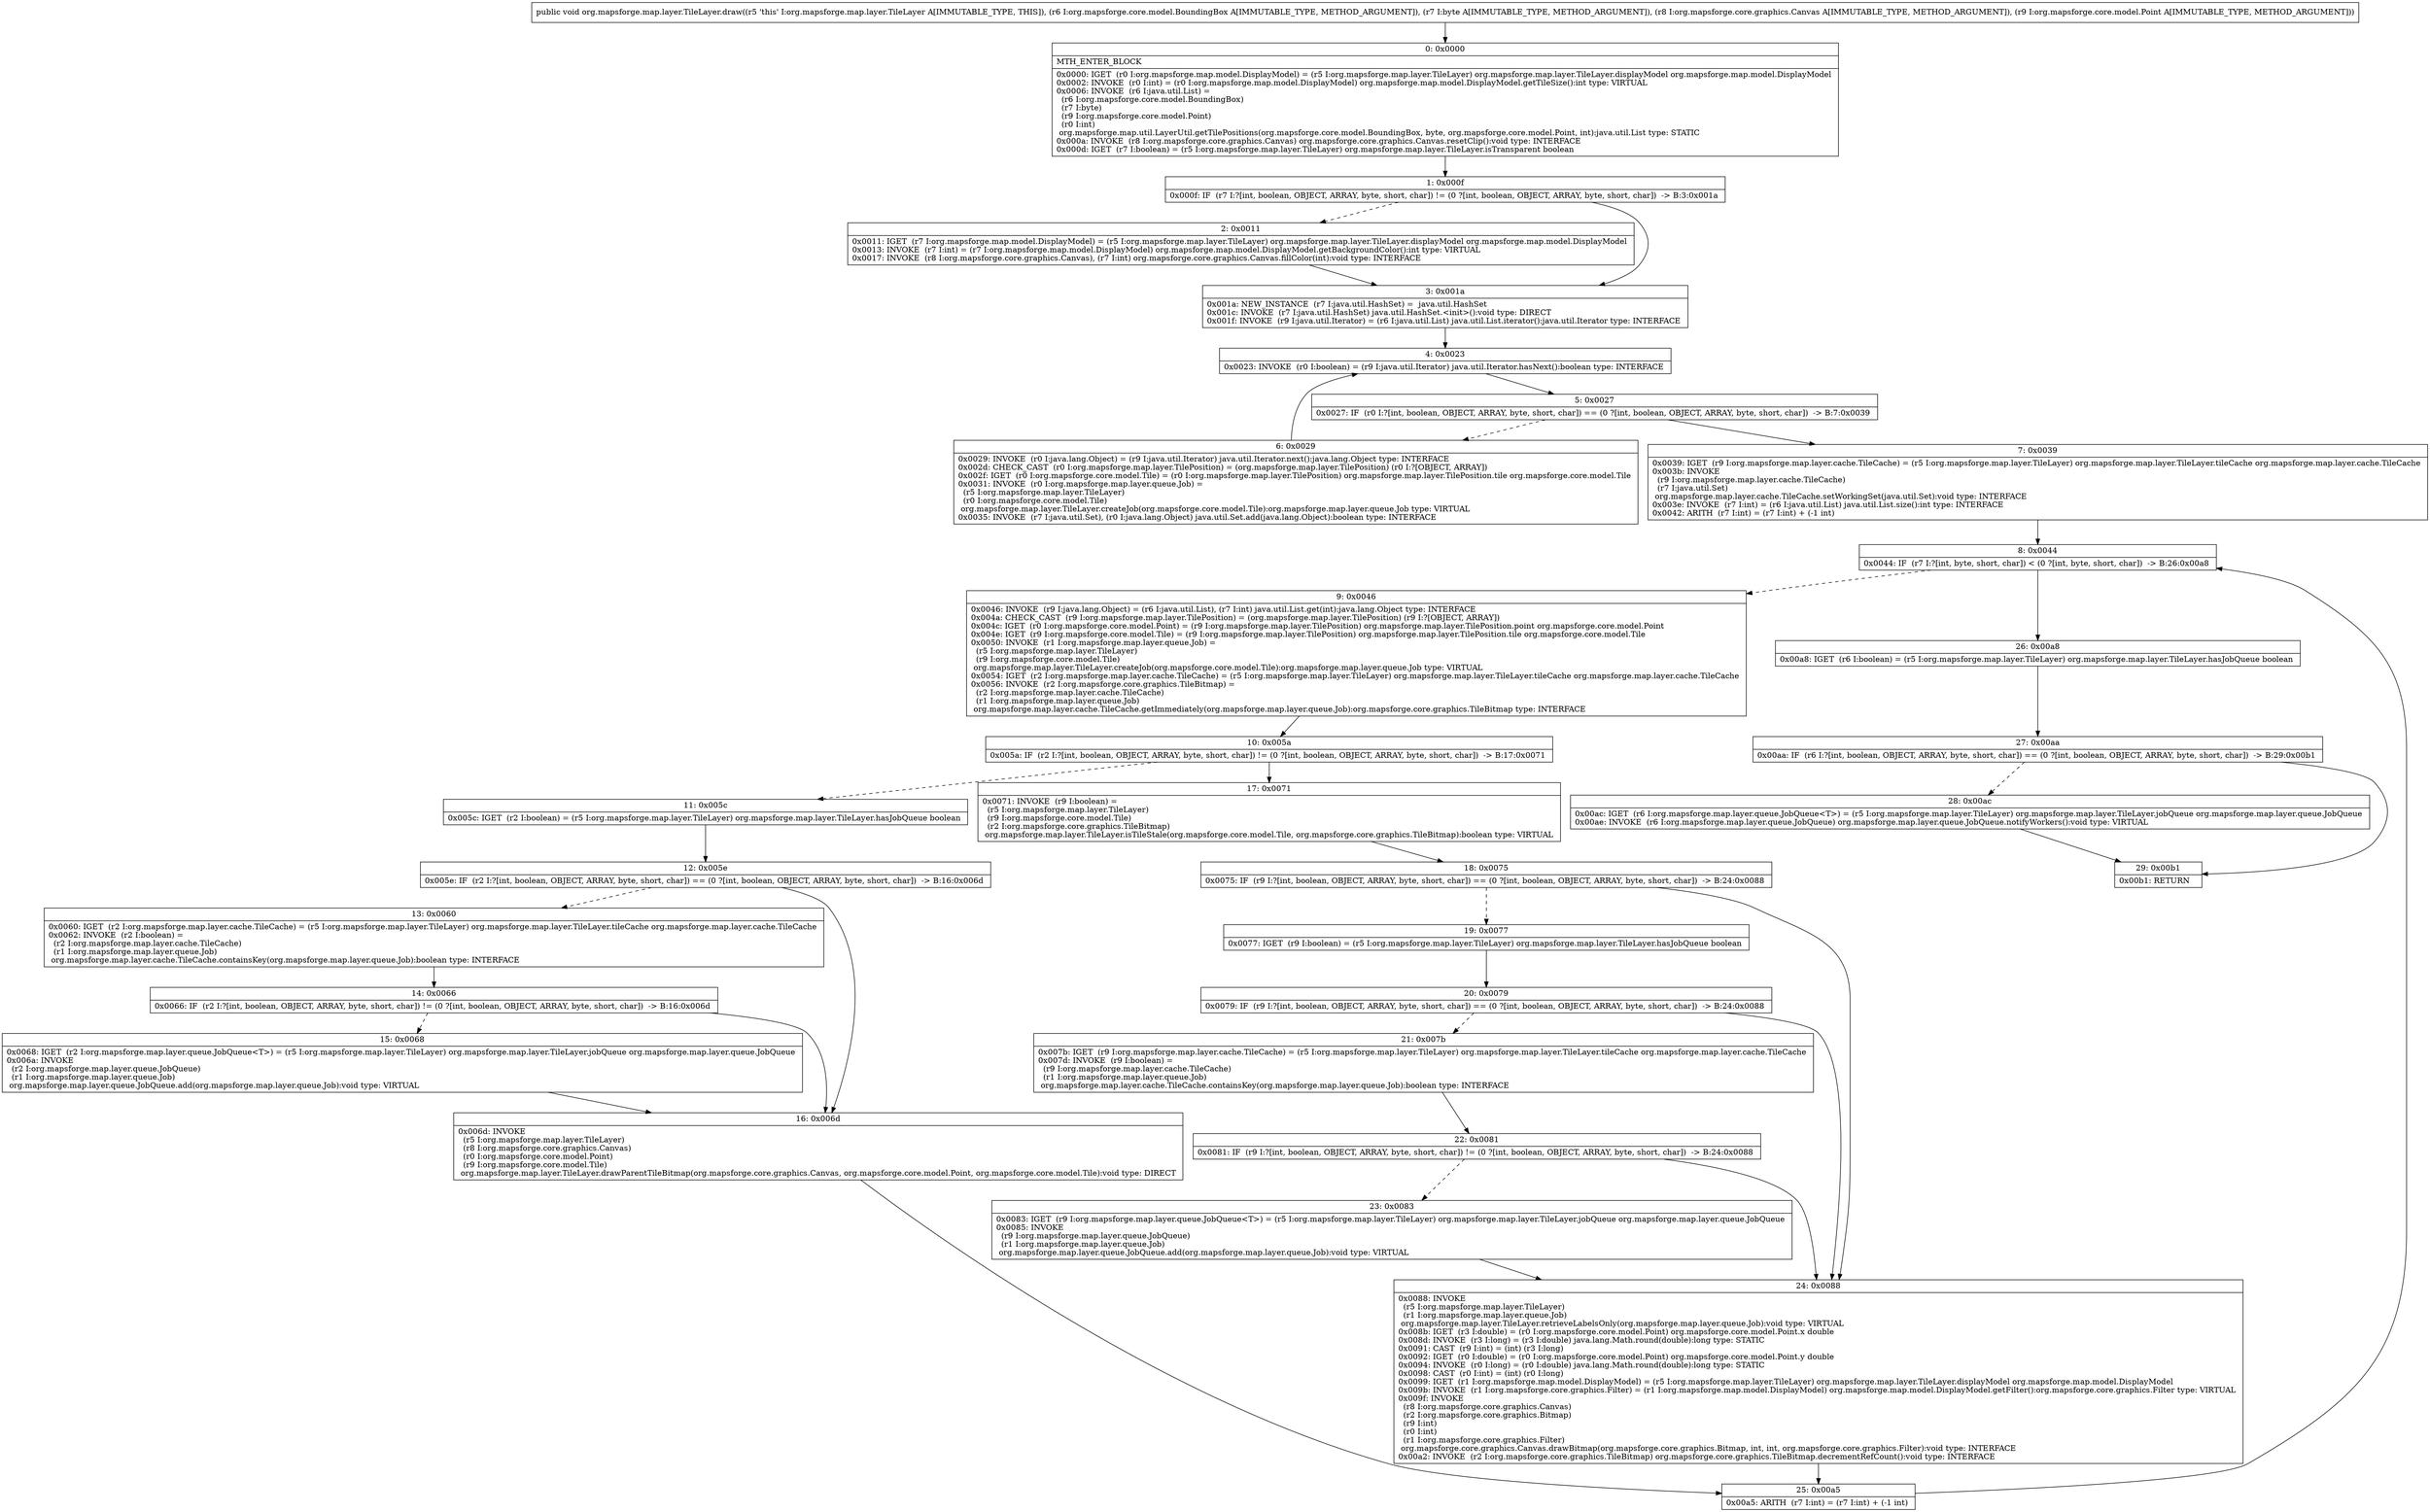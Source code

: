 digraph "CFG fororg.mapsforge.map.layer.TileLayer.draw(Lorg\/mapsforge\/core\/model\/BoundingBox;BLorg\/mapsforge\/core\/graphics\/Canvas;Lorg\/mapsforge\/core\/model\/Point;)V" {
Node_0 [shape=record,label="{0\:\ 0x0000|MTH_ENTER_BLOCK\l|0x0000: IGET  (r0 I:org.mapsforge.map.model.DisplayModel) = (r5 I:org.mapsforge.map.layer.TileLayer) org.mapsforge.map.layer.TileLayer.displayModel org.mapsforge.map.model.DisplayModel \l0x0002: INVOKE  (r0 I:int) = (r0 I:org.mapsforge.map.model.DisplayModel) org.mapsforge.map.model.DisplayModel.getTileSize():int type: VIRTUAL \l0x0006: INVOKE  (r6 I:java.util.List) = \l  (r6 I:org.mapsforge.core.model.BoundingBox)\l  (r7 I:byte)\l  (r9 I:org.mapsforge.core.model.Point)\l  (r0 I:int)\l org.mapsforge.map.util.LayerUtil.getTilePositions(org.mapsforge.core.model.BoundingBox, byte, org.mapsforge.core.model.Point, int):java.util.List type: STATIC \l0x000a: INVOKE  (r8 I:org.mapsforge.core.graphics.Canvas) org.mapsforge.core.graphics.Canvas.resetClip():void type: INTERFACE \l0x000d: IGET  (r7 I:boolean) = (r5 I:org.mapsforge.map.layer.TileLayer) org.mapsforge.map.layer.TileLayer.isTransparent boolean \l}"];
Node_1 [shape=record,label="{1\:\ 0x000f|0x000f: IF  (r7 I:?[int, boolean, OBJECT, ARRAY, byte, short, char]) != (0 ?[int, boolean, OBJECT, ARRAY, byte, short, char])  \-\> B:3:0x001a \l}"];
Node_2 [shape=record,label="{2\:\ 0x0011|0x0011: IGET  (r7 I:org.mapsforge.map.model.DisplayModel) = (r5 I:org.mapsforge.map.layer.TileLayer) org.mapsforge.map.layer.TileLayer.displayModel org.mapsforge.map.model.DisplayModel \l0x0013: INVOKE  (r7 I:int) = (r7 I:org.mapsforge.map.model.DisplayModel) org.mapsforge.map.model.DisplayModel.getBackgroundColor():int type: VIRTUAL \l0x0017: INVOKE  (r8 I:org.mapsforge.core.graphics.Canvas), (r7 I:int) org.mapsforge.core.graphics.Canvas.fillColor(int):void type: INTERFACE \l}"];
Node_3 [shape=record,label="{3\:\ 0x001a|0x001a: NEW_INSTANCE  (r7 I:java.util.HashSet) =  java.util.HashSet \l0x001c: INVOKE  (r7 I:java.util.HashSet) java.util.HashSet.\<init\>():void type: DIRECT \l0x001f: INVOKE  (r9 I:java.util.Iterator) = (r6 I:java.util.List) java.util.List.iterator():java.util.Iterator type: INTERFACE \l}"];
Node_4 [shape=record,label="{4\:\ 0x0023|0x0023: INVOKE  (r0 I:boolean) = (r9 I:java.util.Iterator) java.util.Iterator.hasNext():boolean type: INTERFACE \l}"];
Node_5 [shape=record,label="{5\:\ 0x0027|0x0027: IF  (r0 I:?[int, boolean, OBJECT, ARRAY, byte, short, char]) == (0 ?[int, boolean, OBJECT, ARRAY, byte, short, char])  \-\> B:7:0x0039 \l}"];
Node_6 [shape=record,label="{6\:\ 0x0029|0x0029: INVOKE  (r0 I:java.lang.Object) = (r9 I:java.util.Iterator) java.util.Iterator.next():java.lang.Object type: INTERFACE \l0x002d: CHECK_CAST  (r0 I:org.mapsforge.map.layer.TilePosition) = (org.mapsforge.map.layer.TilePosition) (r0 I:?[OBJECT, ARRAY]) \l0x002f: IGET  (r0 I:org.mapsforge.core.model.Tile) = (r0 I:org.mapsforge.map.layer.TilePosition) org.mapsforge.map.layer.TilePosition.tile org.mapsforge.core.model.Tile \l0x0031: INVOKE  (r0 I:org.mapsforge.map.layer.queue.Job) = \l  (r5 I:org.mapsforge.map.layer.TileLayer)\l  (r0 I:org.mapsforge.core.model.Tile)\l org.mapsforge.map.layer.TileLayer.createJob(org.mapsforge.core.model.Tile):org.mapsforge.map.layer.queue.Job type: VIRTUAL \l0x0035: INVOKE  (r7 I:java.util.Set), (r0 I:java.lang.Object) java.util.Set.add(java.lang.Object):boolean type: INTERFACE \l}"];
Node_7 [shape=record,label="{7\:\ 0x0039|0x0039: IGET  (r9 I:org.mapsforge.map.layer.cache.TileCache) = (r5 I:org.mapsforge.map.layer.TileLayer) org.mapsforge.map.layer.TileLayer.tileCache org.mapsforge.map.layer.cache.TileCache \l0x003b: INVOKE  \l  (r9 I:org.mapsforge.map.layer.cache.TileCache)\l  (r7 I:java.util.Set)\l org.mapsforge.map.layer.cache.TileCache.setWorkingSet(java.util.Set):void type: INTERFACE \l0x003e: INVOKE  (r7 I:int) = (r6 I:java.util.List) java.util.List.size():int type: INTERFACE \l0x0042: ARITH  (r7 I:int) = (r7 I:int) + (\-1 int) \l}"];
Node_8 [shape=record,label="{8\:\ 0x0044|0x0044: IF  (r7 I:?[int, byte, short, char]) \< (0 ?[int, byte, short, char])  \-\> B:26:0x00a8 \l}"];
Node_9 [shape=record,label="{9\:\ 0x0046|0x0046: INVOKE  (r9 I:java.lang.Object) = (r6 I:java.util.List), (r7 I:int) java.util.List.get(int):java.lang.Object type: INTERFACE \l0x004a: CHECK_CAST  (r9 I:org.mapsforge.map.layer.TilePosition) = (org.mapsforge.map.layer.TilePosition) (r9 I:?[OBJECT, ARRAY]) \l0x004c: IGET  (r0 I:org.mapsforge.core.model.Point) = (r9 I:org.mapsforge.map.layer.TilePosition) org.mapsforge.map.layer.TilePosition.point org.mapsforge.core.model.Point \l0x004e: IGET  (r9 I:org.mapsforge.core.model.Tile) = (r9 I:org.mapsforge.map.layer.TilePosition) org.mapsforge.map.layer.TilePosition.tile org.mapsforge.core.model.Tile \l0x0050: INVOKE  (r1 I:org.mapsforge.map.layer.queue.Job) = \l  (r5 I:org.mapsforge.map.layer.TileLayer)\l  (r9 I:org.mapsforge.core.model.Tile)\l org.mapsforge.map.layer.TileLayer.createJob(org.mapsforge.core.model.Tile):org.mapsforge.map.layer.queue.Job type: VIRTUAL \l0x0054: IGET  (r2 I:org.mapsforge.map.layer.cache.TileCache) = (r5 I:org.mapsforge.map.layer.TileLayer) org.mapsforge.map.layer.TileLayer.tileCache org.mapsforge.map.layer.cache.TileCache \l0x0056: INVOKE  (r2 I:org.mapsforge.core.graphics.TileBitmap) = \l  (r2 I:org.mapsforge.map.layer.cache.TileCache)\l  (r1 I:org.mapsforge.map.layer.queue.Job)\l org.mapsforge.map.layer.cache.TileCache.getImmediately(org.mapsforge.map.layer.queue.Job):org.mapsforge.core.graphics.TileBitmap type: INTERFACE \l}"];
Node_10 [shape=record,label="{10\:\ 0x005a|0x005a: IF  (r2 I:?[int, boolean, OBJECT, ARRAY, byte, short, char]) != (0 ?[int, boolean, OBJECT, ARRAY, byte, short, char])  \-\> B:17:0x0071 \l}"];
Node_11 [shape=record,label="{11\:\ 0x005c|0x005c: IGET  (r2 I:boolean) = (r5 I:org.mapsforge.map.layer.TileLayer) org.mapsforge.map.layer.TileLayer.hasJobQueue boolean \l}"];
Node_12 [shape=record,label="{12\:\ 0x005e|0x005e: IF  (r2 I:?[int, boolean, OBJECT, ARRAY, byte, short, char]) == (0 ?[int, boolean, OBJECT, ARRAY, byte, short, char])  \-\> B:16:0x006d \l}"];
Node_13 [shape=record,label="{13\:\ 0x0060|0x0060: IGET  (r2 I:org.mapsforge.map.layer.cache.TileCache) = (r5 I:org.mapsforge.map.layer.TileLayer) org.mapsforge.map.layer.TileLayer.tileCache org.mapsforge.map.layer.cache.TileCache \l0x0062: INVOKE  (r2 I:boolean) = \l  (r2 I:org.mapsforge.map.layer.cache.TileCache)\l  (r1 I:org.mapsforge.map.layer.queue.Job)\l org.mapsforge.map.layer.cache.TileCache.containsKey(org.mapsforge.map.layer.queue.Job):boolean type: INTERFACE \l}"];
Node_14 [shape=record,label="{14\:\ 0x0066|0x0066: IF  (r2 I:?[int, boolean, OBJECT, ARRAY, byte, short, char]) != (0 ?[int, boolean, OBJECT, ARRAY, byte, short, char])  \-\> B:16:0x006d \l}"];
Node_15 [shape=record,label="{15\:\ 0x0068|0x0068: IGET  (r2 I:org.mapsforge.map.layer.queue.JobQueue\<T\>) = (r5 I:org.mapsforge.map.layer.TileLayer) org.mapsforge.map.layer.TileLayer.jobQueue org.mapsforge.map.layer.queue.JobQueue \l0x006a: INVOKE  \l  (r2 I:org.mapsforge.map.layer.queue.JobQueue)\l  (r1 I:org.mapsforge.map.layer.queue.Job)\l org.mapsforge.map.layer.queue.JobQueue.add(org.mapsforge.map.layer.queue.Job):void type: VIRTUAL \l}"];
Node_16 [shape=record,label="{16\:\ 0x006d|0x006d: INVOKE  \l  (r5 I:org.mapsforge.map.layer.TileLayer)\l  (r8 I:org.mapsforge.core.graphics.Canvas)\l  (r0 I:org.mapsforge.core.model.Point)\l  (r9 I:org.mapsforge.core.model.Tile)\l org.mapsforge.map.layer.TileLayer.drawParentTileBitmap(org.mapsforge.core.graphics.Canvas, org.mapsforge.core.model.Point, org.mapsforge.core.model.Tile):void type: DIRECT \l}"];
Node_17 [shape=record,label="{17\:\ 0x0071|0x0071: INVOKE  (r9 I:boolean) = \l  (r5 I:org.mapsforge.map.layer.TileLayer)\l  (r9 I:org.mapsforge.core.model.Tile)\l  (r2 I:org.mapsforge.core.graphics.TileBitmap)\l org.mapsforge.map.layer.TileLayer.isTileStale(org.mapsforge.core.model.Tile, org.mapsforge.core.graphics.TileBitmap):boolean type: VIRTUAL \l}"];
Node_18 [shape=record,label="{18\:\ 0x0075|0x0075: IF  (r9 I:?[int, boolean, OBJECT, ARRAY, byte, short, char]) == (0 ?[int, boolean, OBJECT, ARRAY, byte, short, char])  \-\> B:24:0x0088 \l}"];
Node_19 [shape=record,label="{19\:\ 0x0077|0x0077: IGET  (r9 I:boolean) = (r5 I:org.mapsforge.map.layer.TileLayer) org.mapsforge.map.layer.TileLayer.hasJobQueue boolean \l}"];
Node_20 [shape=record,label="{20\:\ 0x0079|0x0079: IF  (r9 I:?[int, boolean, OBJECT, ARRAY, byte, short, char]) == (0 ?[int, boolean, OBJECT, ARRAY, byte, short, char])  \-\> B:24:0x0088 \l}"];
Node_21 [shape=record,label="{21\:\ 0x007b|0x007b: IGET  (r9 I:org.mapsforge.map.layer.cache.TileCache) = (r5 I:org.mapsforge.map.layer.TileLayer) org.mapsforge.map.layer.TileLayer.tileCache org.mapsforge.map.layer.cache.TileCache \l0x007d: INVOKE  (r9 I:boolean) = \l  (r9 I:org.mapsforge.map.layer.cache.TileCache)\l  (r1 I:org.mapsforge.map.layer.queue.Job)\l org.mapsforge.map.layer.cache.TileCache.containsKey(org.mapsforge.map.layer.queue.Job):boolean type: INTERFACE \l}"];
Node_22 [shape=record,label="{22\:\ 0x0081|0x0081: IF  (r9 I:?[int, boolean, OBJECT, ARRAY, byte, short, char]) != (0 ?[int, boolean, OBJECT, ARRAY, byte, short, char])  \-\> B:24:0x0088 \l}"];
Node_23 [shape=record,label="{23\:\ 0x0083|0x0083: IGET  (r9 I:org.mapsforge.map.layer.queue.JobQueue\<T\>) = (r5 I:org.mapsforge.map.layer.TileLayer) org.mapsforge.map.layer.TileLayer.jobQueue org.mapsforge.map.layer.queue.JobQueue \l0x0085: INVOKE  \l  (r9 I:org.mapsforge.map.layer.queue.JobQueue)\l  (r1 I:org.mapsforge.map.layer.queue.Job)\l org.mapsforge.map.layer.queue.JobQueue.add(org.mapsforge.map.layer.queue.Job):void type: VIRTUAL \l}"];
Node_24 [shape=record,label="{24\:\ 0x0088|0x0088: INVOKE  \l  (r5 I:org.mapsforge.map.layer.TileLayer)\l  (r1 I:org.mapsforge.map.layer.queue.Job)\l org.mapsforge.map.layer.TileLayer.retrieveLabelsOnly(org.mapsforge.map.layer.queue.Job):void type: VIRTUAL \l0x008b: IGET  (r3 I:double) = (r0 I:org.mapsforge.core.model.Point) org.mapsforge.core.model.Point.x double \l0x008d: INVOKE  (r3 I:long) = (r3 I:double) java.lang.Math.round(double):long type: STATIC \l0x0091: CAST  (r9 I:int) = (int) (r3 I:long) \l0x0092: IGET  (r0 I:double) = (r0 I:org.mapsforge.core.model.Point) org.mapsforge.core.model.Point.y double \l0x0094: INVOKE  (r0 I:long) = (r0 I:double) java.lang.Math.round(double):long type: STATIC \l0x0098: CAST  (r0 I:int) = (int) (r0 I:long) \l0x0099: IGET  (r1 I:org.mapsforge.map.model.DisplayModel) = (r5 I:org.mapsforge.map.layer.TileLayer) org.mapsforge.map.layer.TileLayer.displayModel org.mapsforge.map.model.DisplayModel \l0x009b: INVOKE  (r1 I:org.mapsforge.core.graphics.Filter) = (r1 I:org.mapsforge.map.model.DisplayModel) org.mapsforge.map.model.DisplayModel.getFilter():org.mapsforge.core.graphics.Filter type: VIRTUAL \l0x009f: INVOKE  \l  (r8 I:org.mapsforge.core.graphics.Canvas)\l  (r2 I:org.mapsforge.core.graphics.Bitmap)\l  (r9 I:int)\l  (r0 I:int)\l  (r1 I:org.mapsforge.core.graphics.Filter)\l org.mapsforge.core.graphics.Canvas.drawBitmap(org.mapsforge.core.graphics.Bitmap, int, int, org.mapsforge.core.graphics.Filter):void type: INTERFACE \l0x00a2: INVOKE  (r2 I:org.mapsforge.core.graphics.TileBitmap) org.mapsforge.core.graphics.TileBitmap.decrementRefCount():void type: INTERFACE \l}"];
Node_25 [shape=record,label="{25\:\ 0x00a5|0x00a5: ARITH  (r7 I:int) = (r7 I:int) + (\-1 int) \l}"];
Node_26 [shape=record,label="{26\:\ 0x00a8|0x00a8: IGET  (r6 I:boolean) = (r5 I:org.mapsforge.map.layer.TileLayer) org.mapsforge.map.layer.TileLayer.hasJobQueue boolean \l}"];
Node_27 [shape=record,label="{27\:\ 0x00aa|0x00aa: IF  (r6 I:?[int, boolean, OBJECT, ARRAY, byte, short, char]) == (0 ?[int, boolean, OBJECT, ARRAY, byte, short, char])  \-\> B:29:0x00b1 \l}"];
Node_28 [shape=record,label="{28\:\ 0x00ac|0x00ac: IGET  (r6 I:org.mapsforge.map.layer.queue.JobQueue\<T\>) = (r5 I:org.mapsforge.map.layer.TileLayer) org.mapsforge.map.layer.TileLayer.jobQueue org.mapsforge.map.layer.queue.JobQueue \l0x00ae: INVOKE  (r6 I:org.mapsforge.map.layer.queue.JobQueue) org.mapsforge.map.layer.queue.JobQueue.notifyWorkers():void type: VIRTUAL \l}"];
Node_29 [shape=record,label="{29\:\ 0x00b1|0x00b1: RETURN   \l}"];
MethodNode[shape=record,label="{public void org.mapsforge.map.layer.TileLayer.draw((r5 'this' I:org.mapsforge.map.layer.TileLayer A[IMMUTABLE_TYPE, THIS]), (r6 I:org.mapsforge.core.model.BoundingBox A[IMMUTABLE_TYPE, METHOD_ARGUMENT]), (r7 I:byte A[IMMUTABLE_TYPE, METHOD_ARGUMENT]), (r8 I:org.mapsforge.core.graphics.Canvas A[IMMUTABLE_TYPE, METHOD_ARGUMENT]), (r9 I:org.mapsforge.core.model.Point A[IMMUTABLE_TYPE, METHOD_ARGUMENT])) }"];
MethodNode -> Node_0;
Node_0 -> Node_1;
Node_1 -> Node_2[style=dashed];
Node_1 -> Node_3;
Node_2 -> Node_3;
Node_3 -> Node_4;
Node_4 -> Node_5;
Node_5 -> Node_6[style=dashed];
Node_5 -> Node_7;
Node_6 -> Node_4;
Node_7 -> Node_8;
Node_8 -> Node_9[style=dashed];
Node_8 -> Node_26;
Node_9 -> Node_10;
Node_10 -> Node_11[style=dashed];
Node_10 -> Node_17;
Node_11 -> Node_12;
Node_12 -> Node_13[style=dashed];
Node_12 -> Node_16;
Node_13 -> Node_14;
Node_14 -> Node_15[style=dashed];
Node_14 -> Node_16;
Node_15 -> Node_16;
Node_16 -> Node_25;
Node_17 -> Node_18;
Node_18 -> Node_19[style=dashed];
Node_18 -> Node_24;
Node_19 -> Node_20;
Node_20 -> Node_21[style=dashed];
Node_20 -> Node_24;
Node_21 -> Node_22;
Node_22 -> Node_23[style=dashed];
Node_22 -> Node_24;
Node_23 -> Node_24;
Node_24 -> Node_25;
Node_25 -> Node_8;
Node_26 -> Node_27;
Node_27 -> Node_28[style=dashed];
Node_27 -> Node_29;
Node_28 -> Node_29;
}

